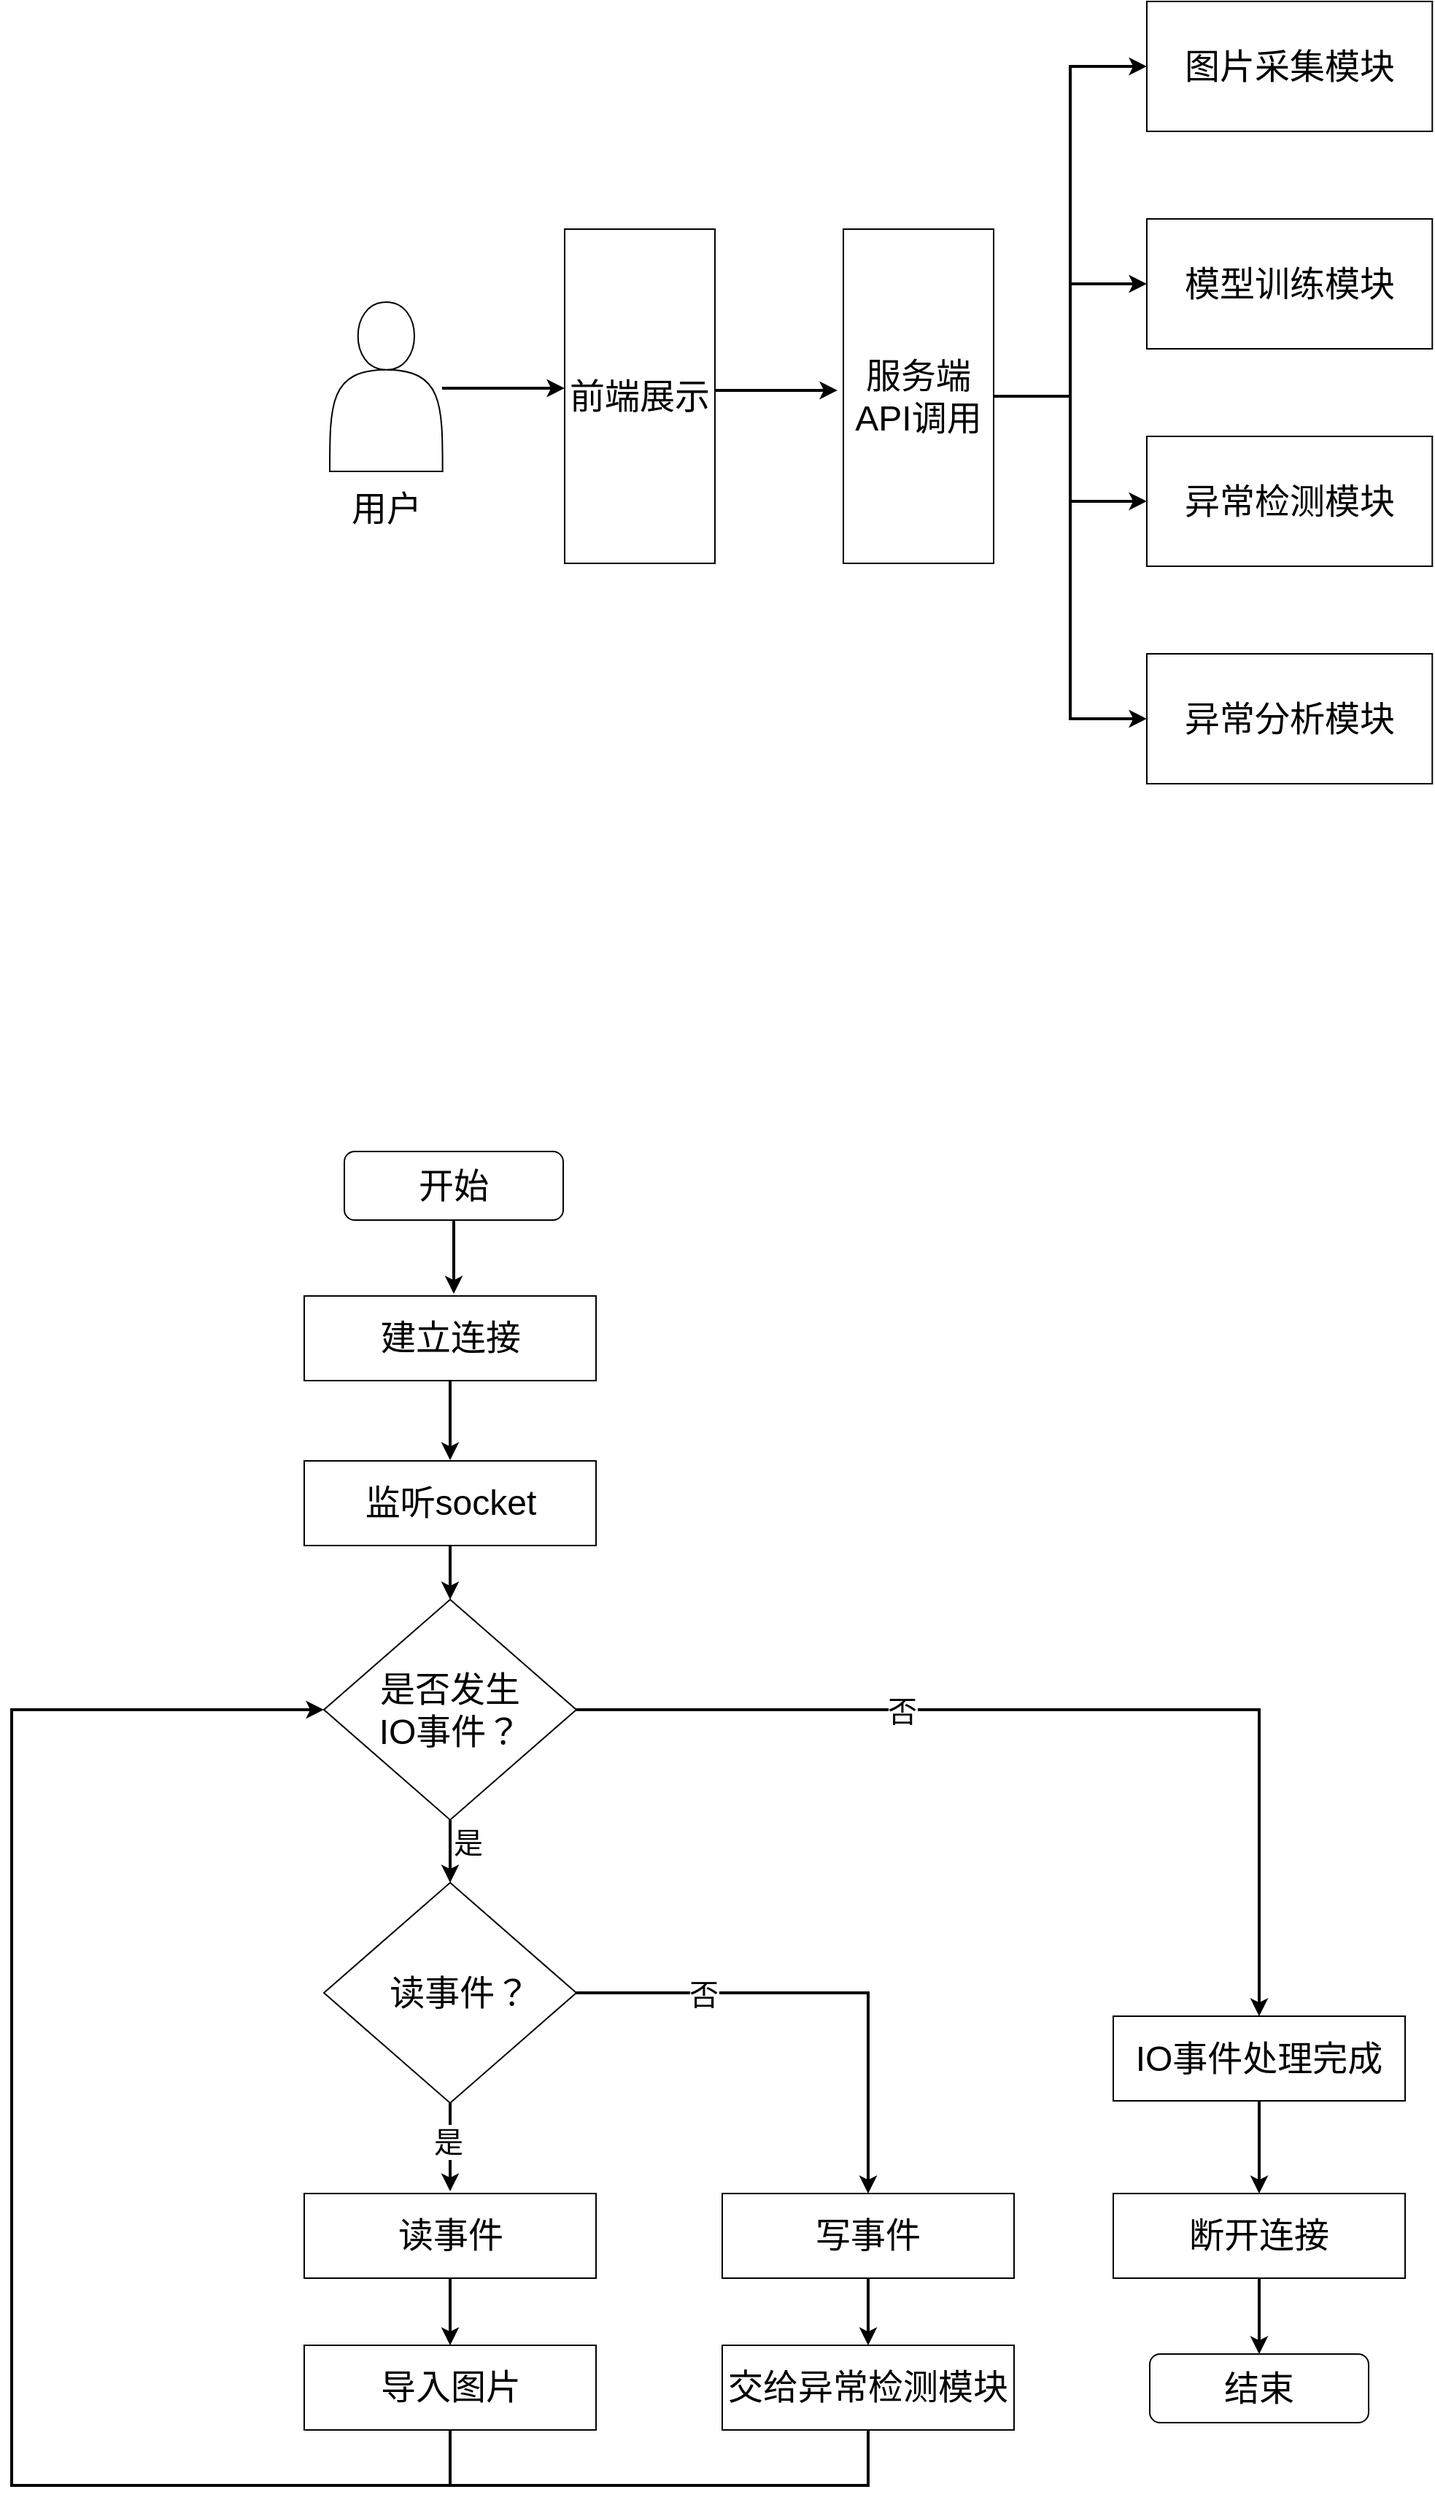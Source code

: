 <mxfile version="23.0.2" type="github">
  <diagram name="第 1 页" id="oIgSJ-jCkEDPL_mwqBG6">
    <mxGraphModel dx="1783" dy="911" grid="0" gridSize="10" guides="1" tooltips="1" connect="1" arrows="1" fold="1" page="0" pageScale="1" pageWidth="1169" pageHeight="827" math="0" shadow="0">
      <root>
        <mxCell id="0" />
        <mxCell id="1" parent="0" />
        <mxCell id="Z4AFo1DgdPZZFTQi7bNu-21" style="edgeStyle=orthogonalEdgeStyle;rounded=0;orthogonalLoop=1;jettySize=auto;html=1;strokeWidth=2;" parent="1" edge="1">
          <mxGeometry relative="1" as="geometry">
            <mxPoint x="547" y="373.5" as="targetPoint" />
            <mxPoint x="463" y="373.5" as="sourcePoint" />
          </mxGeometry>
        </mxCell>
        <mxCell id="Z4AFo1DgdPZZFTQi7bNu-3" value="&lt;font style=&quot;font-size: 24px;&quot;&gt;前端展示&lt;/font&gt;" style="rounded=0;whiteSpace=wrap;html=1;" parent="1" vertex="1">
          <mxGeometry x="360" y="263" width="103" height="229" as="geometry" />
        </mxCell>
        <mxCell id="Z4AFo1DgdPZZFTQi7bNu-22" style="edgeStyle=orthogonalEdgeStyle;rounded=0;orthogonalLoop=1;jettySize=auto;html=1;entryX=0.5;entryY=1;entryDx=0;entryDy=0;strokeWidth=2;" parent="1" source="Z4AFo1DgdPZZFTQi7bNu-5" target="Z4AFo1DgdPZZFTQi7bNu-6" edge="1">
          <mxGeometry relative="1" as="geometry" />
        </mxCell>
        <mxCell id="Z4AFo1DgdPZZFTQi7bNu-23" style="edgeStyle=orthogonalEdgeStyle;rounded=0;orthogonalLoop=1;jettySize=auto;html=1;entryX=0.5;entryY=1;entryDx=0;entryDy=0;strokeWidth=2;" parent="1" source="Z4AFo1DgdPZZFTQi7bNu-5" target="Z4AFo1DgdPZZFTQi7bNu-11" edge="1">
          <mxGeometry relative="1" as="geometry" />
        </mxCell>
        <mxCell id="Z4AFo1DgdPZZFTQi7bNu-24" style="edgeStyle=orthogonalEdgeStyle;rounded=0;orthogonalLoop=1;jettySize=auto;html=1;entryX=0.5;entryY=1;entryDx=0;entryDy=0;strokeWidth=2;" parent="1" source="Z4AFo1DgdPZZFTQi7bNu-5" target="Z4AFo1DgdPZZFTQi7bNu-14" edge="1">
          <mxGeometry relative="1" as="geometry" />
        </mxCell>
        <mxCell id="Z4AFo1DgdPZZFTQi7bNu-25" style="edgeStyle=orthogonalEdgeStyle;rounded=0;orthogonalLoop=1;jettySize=auto;html=1;entryX=0.5;entryY=1;entryDx=0;entryDy=0;strokeWidth=2;" parent="1" source="Z4AFo1DgdPZZFTQi7bNu-5" target="Z4AFo1DgdPZZFTQi7bNu-17" edge="1">
          <mxGeometry relative="1" as="geometry" />
        </mxCell>
        <mxCell id="Z4AFo1DgdPZZFTQi7bNu-5" value="&lt;font style=&quot;font-size: 24px;&quot;&gt;服务端API调用&lt;/font&gt;" style="rounded=0;whiteSpace=wrap;html=1;" parent="1" vertex="1">
          <mxGeometry x="551" y="263" width="103" height="229" as="geometry" />
        </mxCell>
        <mxCell id="Z4AFo1DgdPZZFTQi7bNu-8" value="" style="group" parent="1" vertex="1" connectable="0">
          <mxGeometry x="759" y="107" width="195.64" height="89" as="geometry" />
        </mxCell>
        <mxCell id="Z4AFo1DgdPZZFTQi7bNu-6" value="" style="rounded=0;whiteSpace=wrap;html=1;rotation=90;" parent="Z4AFo1DgdPZZFTQi7bNu-8" vertex="1">
          <mxGeometry x="53.32" y="-53.32" width="89" height="195.64" as="geometry" />
        </mxCell>
        <mxCell id="Z4AFo1DgdPZZFTQi7bNu-7" value="&lt;font style=&quot;font-size: 24px;&quot;&gt;图片采集模块&lt;/font&gt;" style="text;html=1;strokeColor=none;fillColor=none;align=center;verticalAlign=middle;whiteSpace=wrap;rounded=0;" parent="Z4AFo1DgdPZZFTQi7bNu-8" vertex="1">
          <mxGeometry x="10.82" y="25.5" width="174" height="38" as="geometry" />
        </mxCell>
        <mxCell id="Z4AFo1DgdPZZFTQi7bNu-9" value="" style="group;strokeWidth=2;" parent="1" vertex="1" connectable="0">
          <mxGeometry x="199" y="313" width="77.33" height="157" as="geometry" />
        </mxCell>
        <mxCell id="Z4AFo1DgdPZZFTQi7bNu-1" value="" style="shape=actor;whiteSpace=wrap;html=1;" parent="Z4AFo1DgdPZZFTQi7bNu-9" vertex="1">
          <mxGeometry width="77.33" height="116" as="geometry" />
        </mxCell>
        <mxCell id="Z4AFo1DgdPZZFTQi7bNu-2" value="&lt;font style=&quot;font-size: 24px;&quot;&gt;用户&lt;/font&gt;" style="text;html=1;strokeColor=none;fillColor=none;align=center;verticalAlign=middle;whiteSpace=wrap;rounded=0;" parent="Z4AFo1DgdPZZFTQi7bNu-9" vertex="1">
          <mxGeometry x="8.66" y="127" width="60" height="30" as="geometry" />
        </mxCell>
        <mxCell id="Z4AFo1DgdPZZFTQi7bNu-10" value="" style="group" parent="1" vertex="1" connectable="0">
          <mxGeometry x="759" y="256" width="195.64" height="89" as="geometry" />
        </mxCell>
        <mxCell id="Z4AFo1DgdPZZFTQi7bNu-11" value="" style="rounded=0;whiteSpace=wrap;html=1;rotation=90;" parent="Z4AFo1DgdPZZFTQi7bNu-10" vertex="1">
          <mxGeometry x="53.32" y="-53.32" width="89" height="195.64" as="geometry" />
        </mxCell>
        <mxCell id="Z4AFo1DgdPZZFTQi7bNu-12" value="&lt;span style=&quot;font-size: 24px;&quot;&gt;模型训练模块&lt;/span&gt;" style="text;html=1;strokeColor=none;fillColor=none;align=center;verticalAlign=middle;whiteSpace=wrap;rounded=0;" parent="Z4AFo1DgdPZZFTQi7bNu-10" vertex="1">
          <mxGeometry x="10.82" y="25.5" width="174" height="38" as="geometry" />
        </mxCell>
        <mxCell id="Z4AFo1DgdPZZFTQi7bNu-13" value="" style="group" parent="1" vertex="1" connectable="0">
          <mxGeometry x="759" y="405" width="195.64" height="89" as="geometry" />
        </mxCell>
        <mxCell id="Z4AFo1DgdPZZFTQi7bNu-14" value="" style="rounded=0;whiteSpace=wrap;html=1;rotation=90;" parent="Z4AFo1DgdPZZFTQi7bNu-13" vertex="1">
          <mxGeometry x="53.32" y="-53.32" width="89" height="195.64" as="geometry" />
        </mxCell>
        <mxCell id="Z4AFo1DgdPZZFTQi7bNu-15" value="&lt;font style=&quot;font-size: 24px;&quot;&gt;异常检测模块&lt;/font&gt;" style="text;html=1;strokeColor=none;fillColor=none;align=center;verticalAlign=middle;whiteSpace=wrap;rounded=0;" parent="Z4AFo1DgdPZZFTQi7bNu-13" vertex="1">
          <mxGeometry x="10.82" y="25.5" width="174" height="38" as="geometry" />
        </mxCell>
        <mxCell id="Z4AFo1DgdPZZFTQi7bNu-16" value="" style="group" parent="1" vertex="1" connectable="0">
          <mxGeometry x="759" y="554" width="195.64" height="89" as="geometry" />
        </mxCell>
        <mxCell id="Z4AFo1DgdPZZFTQi7bNu-17" value="" style="rounded=0;whiteSpace=wrap;html=1;rotation=90;" parent="Z4AFo1DgdPZZFTQi7bNu-16" vertex="1">
          <mxGeometry x="53.32" y="-53.32" width="89" height="195.64" as="geometry" />
        </mxCell>
        <mxCell id="Z4AFo1DgdPZZFTQi7bNu-18" value="&lt;font style=&quot;font-size: 24px;&quot;&gt;异常分析模块&lt;/font&gt;" style="text;html=1;strokeColor=none;fillColor=none;align=center;verticalAlign=middle;whiteSpace=wrap;rounded=0;" parent="Z4AFo1DgdPZZFTQi7bNu-16" vertex="1">
          <mxGeometry x="10.82" y="25.5" width="174" height="38" as="geometry" />
        </mxCell>
        <mxCell id="Z4AFo1DgdPZZFTQi7bNu-26" style="edgeStyle=orthogonalEdgeStyle;rounded=0;orthogonalLoop=1;jettySize=auto;html=1;strokeWidth=2;" parent="1" edge="1">
          <mxGeometry relative="1" as="geometry">
            <mxPoint x="360" y="372" as="targetPoint" />
            <mxPoint x="276" y="372" as="sourcePoint" />
          </mxGeometry>
        </mxCell>
        <mxCell id="a3Q9JlaJn4SBkysk_mds-16" style="edgeStyle=orthogonalEdgeStyle;rounded=0;orthogonalLoop=1;jettySize=auto;html=1;strokeWidth=2;" edge="1" parent="1" source="a3Q9JlaJn4SBkysk_mds-1">
          <mxGeometry relative="1" as="geometry">
            <mxPoint x="284" y="992.5" as="targetPoint" />
          </mxGeometry>
        </mxCell>
        <mxCell id="a3Q9JlaJn4SBkysk_mds-1" value="&lt;font style=&quot;font-size: 24px;&quot;&gt;开始&lt;/font&gt;" style="rounded=1;whiteSpace=wrap;html=1;" vertex="1" parent="1">
          <mxGeometry x="209" y="895" width="150" height="47" as="geometry" />
        </mxCell>
        <mxCell id="a3Q9JlaJn4SBkysk_mds-17" style="edgeStyle=orthogonalEdgeStyle;rounded=0;orthogonalLoop=1;jettySize=auto;html=1;strokeWidth=2;" edge="1" parent="1" source="a3Q9JlaJn4SBkysk_mds-2">
          <mxGeometry relative="1" as="geometry">
            <mxPoint x="281.5" y="1106.5" as="targetPoint" />
          </mxGeometry>
        </mxCell>
        <mxCell id="a3Q9JlaJn4SBkysk_mds-2" value="&lt;font style=&quot;font-size: 24px;&quot;&gt;建立连接&lt;/font&gt;" style="rounded=0;whiteSpace=wrap;html=1;" vertex="1" parent="1">
          <mxGeometry x="181.5" y="994" width="200" height="58" as="geometry" />
        </mxCell>
        <mxCell id="a3Q9JlaJn4SBkysk_mds-3" value="&lt;font style=&quot;font-size: 24px;&quot;&gt;监听socket&lt;/font&gt;" style="rounded=0;whiteSpace=wrap;html=1;" vertex="1" parent="1">
          <mxGeometry x="181.5" y="1107" width="200" height="58" as="geometry" />
        </mxCell>
        <mxCell id="a3Q9JlaJn4SBkysk_mds-21" style="edgeStyle=orthogonalEdgeStyle;rounded=0;orthogonalLoop=1;jettySize=auto;html=1;strokeWidth=2;" edge="1" parent="1" source="a3Q9JlaJn4SBkysk_mds-5" target="a3Q9JlaJn4SBkysk_mds-10">
          <mxGeometry relative="1" as="geometry" />
        </mxCell>
        <mxCell id="a3Q9JlaJn4SBkysk_mds-5" value="&lt;span style=&quot;font-size: 24px;&quot;&gt;读事件&lt;/span&gt;" style="rounded=0;whiteSpace=wrap;html=1;" vertex="1" parent="1">
          <mxGeometry x="181.5" y="1609" width="200" height="58" as="geometry" />
        </mxCell>
        <mxCell id="a3Q9JlaJn4SBkysk_mds-24" style="edgeStyle=orthogonalEdgeStyle;rounded=0;orthogonalLoop=1;jettySize=auto;html=1;entryX=0.5;entryY=0;entryDx=0;entryDy=0;strokeWidth=2;" edge="1" parent="1" source="a3Q9JlaJn4SBkysk_mds-8" target="a3Q9JlaJn4SBkysk_mds-13">
          <mxGeometry relative="1" as="geometry" />
        </mxCell>
        <mxCell id="a3Q9JlaJn4SBkysk_mds-34" value="&lt;font style=&quot;font-size: 20px;&quot;&gt;否&lt;/font&gt;" style="edgeLabel;html=1;align=center;verticalAlign=middle;resizable=0;points=[];" vertex="1" connectable="0" parent="a3Q9JlaJn4SBkysk_mds-24">
          <mxGeometry x="-0.343" relative="1" as="geometry">
            <mxPoint as="offset" />
          </mxGeometry>
        </mxCell>
        <mxCell id="a3Q9JlaJn4SBkysk_mds-8" value="&lt;font style=&quot;font-size: 24px;&quot;&gt;是否发生&lt;br&gt;IO事件？&lt;/font&gt;" style="strokeWidth=1;html=1;shape=mxgraph.flowchart.decision;whiteSpace=wrap;" vertex="1" parent="1">
          <mxGeometry x="195" y="1202" width="173" height="151" as="geometry" />
        </mxCell>
        <mxCell id="a3Q9JlaJn4SBkysk_mds-20" style="edgeStyle=orthogonalEdgeStyle;rounded=0;orthogonalLoop=1;jettySize=auto;html=1;strokeWidth=2;" edge="1" parent="1" source="a3Q9JlaJn4SBkysk_mds-9">
          <mxGeometry relative="1" as="geometry">
            <mxPoint x="281.5" y="1607.5" as="targetPoint" />
          </mxGeometry>
        </mxCell>
        <mxCell id="a3Q9JlaJn4SBkysk_mds-33" value="&lt;font style=&quot;font-size: 20px;&quot;&gt;是&lt;/font&gt;" style="edgeLabel;html=1;align=center;verticalAlign=middle;resizable=0;points=[];" vertex="1" connectable="0" parent="a3Q9JlaJn4SBkysk_mds-20">
          <mxGeometry x="-0.141" y="-2" relative="1" as="geometry">
            <mxPoint as="offset" />
          </mxGeometry>
        </mxCell>
        <mxCell id="a3Q9JlaJn4SBkysk_mds-22" style="edgeStyle=orthogonalEdgeStyle;rounded=0;orthogonalLoop=1;jettySize=auto;html=1;entryX=0.5;entryY=0;entryDx=0;entryDy=0;strokeWidth=2;" edge="1" parent="1" source="a3Q9JlaJn4SBkysk_mds-9" target="a3Q9JlaJn4SBkysk_mds-11">
          <mxGeometry relative="1" as="geometry" />
        </mxCell>
        <mxCell id="a3Q9JlaJn4SBkysk_mds-32" value="&lt;font style=&quot;font-size: 20px;&quot;&gt;否&lt;/font&gt;" style="edgeLabel;html=1;align=center;verticalAlign=middle;resizable=0;points=[];" vertex="1" connectable="0" parent="a3Q9JlaJn4SBkysk_mds-22">
          <mxGeometry x="-0.483" relative="1" as="geometry">
            <mxPoint as="offset" />
          </mxGeometry>
        </mxCell>
        <mxCell id="a3Q9JlaJn4SBkysk_mds-9" value="&lt;span style=&quot;font-size: 24px;&quot;&gt;&amp;nbsp; 读事件？&lt;/span&gt;" style="strokeWidth=1;html=1;shape=mxgraph.flowchart.decision;whiteSpace=wrap;" vertex="1" parent="1">
          <mxGeometry x="195" y="1396" width="173" height="151" as="geometry" />
        </mxCell>
        <mxCell id="a3Q9JlaJn4SBkysk_mds-10" value="&lt;span style=&quot;font-size: 24px;&quot;&gt;导入图片&lt;/span&gt;" style="rounded=0;whiteSpace=wrap;html=1;" vertex="1" parent="1">
          <mxGeometry x="181.5" y="1713" width="200" height="58" as="geometry" />
        </mxCell>
        <mxCell id="a3Q9JlaJn4SBkysk_mds-23" style="edgeStyle=orthogonalEdgeStyle;rounded=0;orthogonalLoop=1;jettySize=auto;html=1;entryX=0.5;entryY=0;entryDx=0;entryDy=0;strokeWidth=2;" edge="1" parent="1" source="a3Q9JlaJn4SBkysk_mds-11" target="a3Q9JlaJn4SBkysk_mds-12">
          <mxGeometry relative="1" as="geometry" />
        </mxCell>
        <mxCell id="a3Q9JlaJn4SBkysk_mds-11" value="&lt;span style=&quot;font-size: 24px;&quot;&gt;写事件&lt;/span&gt;" style="rounded=0;whiteSpace=wrap;html=1;" vertex="1" parent="1">
          <mxGeometry x="468" y="1609" width="200" height="58" as="geometry" />
        </mxCell>
        <mxCell id="a3Q9JlaJn4SBkysk_mds-29" style="edgeStyle=orthogonalEdgeStyle;rounded=0;orthogonalLoop=1;jettySize=auto;html=1;endArrow=none;endFill=0;strokeWidth=2;" edge="1" parent="1" source="a3Q9JlaJn4SBkysk_mds-12">
          <mxGeometry relative="1" as="geometry">
            <mxPoint x="282" y="1809" as="targetPoint" />
            <Array as="points">
              <mxPoint x="568" y="1809" />
              <mxPoint x="283" y="1809" />
            </Array>
          </mxGeometry>
        </mxCell>
        <mxCell id="a3Q9JlaJn4SBkysk_mds-12" value="&lt;span style=&quot;font-size: 24px;&quot;&gt;交给异常检测模块&lt;/span&gt;" style="rounded=0;whiteSpace=wrap;html=1;" vertex="1" parent="1">
          <mxGeometry x="468" y="1713" width="200" height="58" as="geometry" />
        </mxCell>
        <mxCell id="a3Q9JlaJn4SBkysk_mds-25" style="edgeStyle=orthogonalEdgeStyle;rounded=0;orthogonalLoop=1;jettySize=auto;html=1;strokeWidth=2;" edge="1" parent="1" source="a3Q9JlaJn4SBkysk_mds-13" target="a3Q9JlaJn4SBkysk_mds-14">
          <mxGeometry relative="1" as="geometry" />
        </mxCell>
        <mxCell id="a3Q9JlaJn4SBkysk_mds-13" value="&lt;span style=&quot;font-size: 24px;&quot;&gt;IO事件处理完成&lt;/span&gt;" style="rounded=0;whiteSpace=wrap;html=1;" vertex="1" parent="1">
          <mxGeometry x="736" y="1487.5" width="200" height="58" as="geometry" />
        </mxCell>
        <mxCell id="a3Q9JlaJn4SBkysk_mds-26" style="edgeStyle=orthogonalEdgeStyle;rounded=0;orthogonalLoop=1;jettySize=auto;html=1;strokeWidth=2;" edge="1" parent="1" source="a3Q9JlaJn4SBkysk_mds-14" target="a3Q9JlaJn4SBkysk_mds-15">
          <mxGeometry relative="1" as="geometry" />
        </mxCell>
        <mxCell id="a3Q9JlaJn4SBkysk_mds-14" value="&lt;span style=&quot;font-size: 24px;&quot;&gt;断开连接&lt;/span&gt;" style="rounded=0;whiteSpace=wrap;html=1;" vertex="1" parent="1">
          <mxGeometry x="736" y="1609" width="200" height="58" as="geometry" />
        </mxCell>
        <mxCell id="a3Q9JlaJn4SBkysk_mds-15" value="&lt;font style=&quot;font-size: 24px;&quot;&gt;结束&lt;/font&gt;" style="rounded=1;whiteSpace=wrap;html=1;" vertex="1" parent="1">
          <mxGeometry x="761" y="1719" width="150" height="47" as="geometry" />
        </mxCell>
        <mxCell id="a3Q9JlaJn4SBkysk_mds-18" style="edgeStyle=orthogonalEdgeStyle;rounded=0;orthogonalLoop=1;jettySize=auto;html=1;entryX=0.5;entryY=0;entryDx=0;entryDy=0;entryPerimeter=0;strokeWidth=2;" edge="1" parent="1" source="a3Q9JlaJn4SBkysk_mds-3" target="a3Q9JlaJn4SBkysk_mds-8">
          <mxGeometry relative="1" as="geometry" />
        </mxCell>
        <mxCell id="a3Q9JlaJn4SBkysk_mds-19" style="edgeStyle=orthogonalEdgeStyle;rounded=0;orthogonalLoop=1;jettySize=auto;html=1;entryX=0.5;entryY=0;entryDx=0;entryDy=0;entryPerimeter=0;strokeWidth=2;" edge="1" parent="1" source="a3Q9JlaJn4SBkysk_mds-8" target="a3Q9JlaJn4SBkysk_mds-9">
          <mxGeometry relative="1" as="geometry" />
        </mxCell>
        <mxCell id="a3Q9JlaJn4SBkysk_mds-27" style="edgeStyle=orthogonalEdgeStyle;rounded=0;orthogonalLoop=1;jettySize=auto;html=1;entryX=0;entryY=0.5;entryDx=0;entryDy=0;entryPerimeter=0;strokeWidth=2;" edge="1" parent="1" source="a3Q9JlaJn4SBkysk_mds-10" target="a3Q9JlaJn4SBkysk_mds-8">
          <mxGeometry relative="1" as="geometry">
            <Array as="points">
              <mxPoint x="282" y="1809" />
              <mxPoint x="-19" y="1809" />
              <mxPoint x="-19" y="1278" />
            </Array>
          </mxGeometry>
        </mxCell>
        <mxCell id="a3Q9JlaJn4SBkysk_mds-31" value="&lt;font style=&quot;font-size: 20px;&quot;&gt;是&lt;/font&gt;" style="text;html=1;strokeColor=none;fillColor=none;align=center;verticalAlign=middle;whiteSpace=wrap;rounded=0;" vertex="1" parent="1">
          <mxGeometry x="264" y="1353" width="60" height="30" as="geometry" />
        </mxCell>
      </root>
    </mxGraphModel>
  </diagram>
</mxfile>
